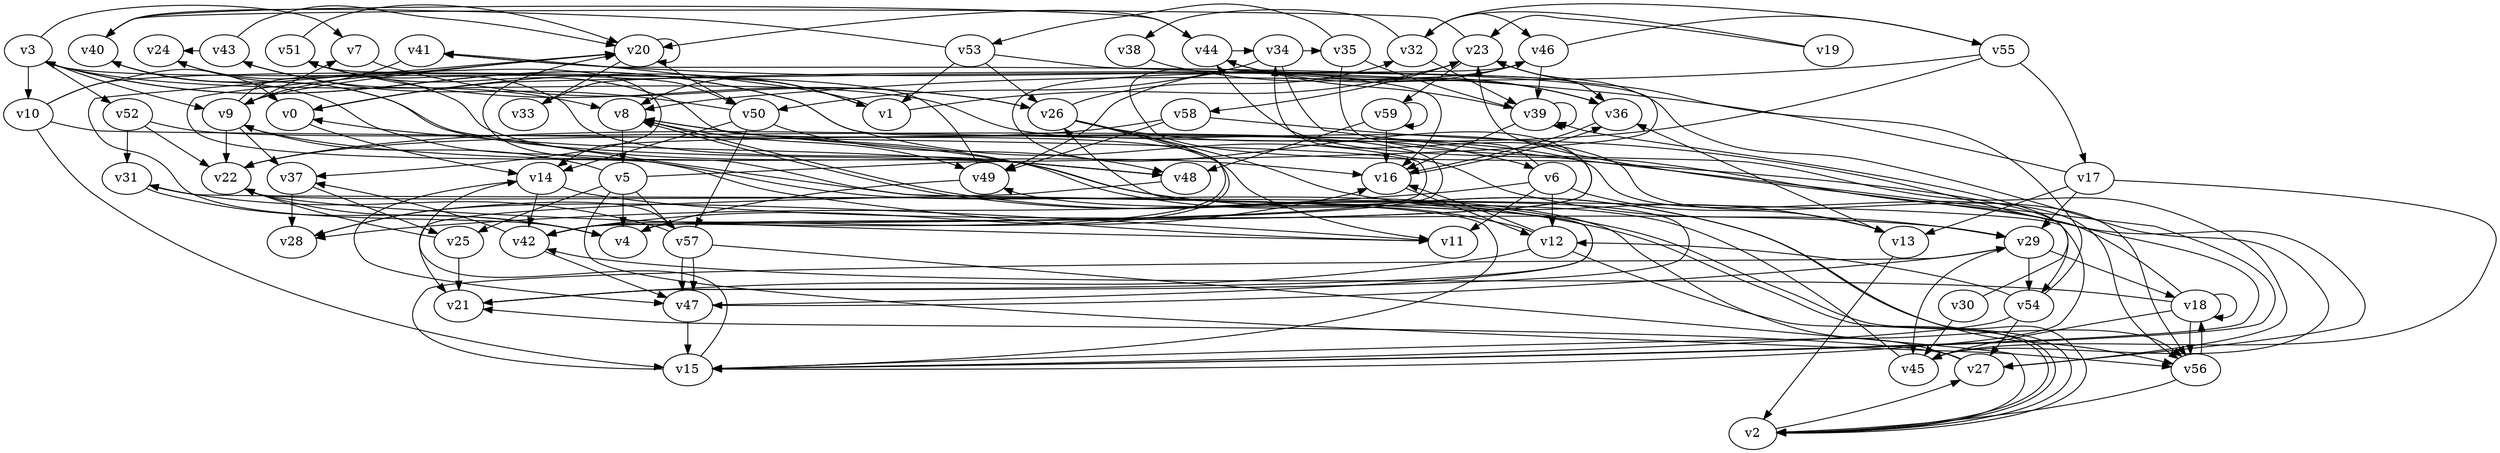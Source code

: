 // Benchmark game 78 - 60 vertices
digraph G {
    v0 [name="v0", player=0];
    v1 [name="v1", player=1, target=1];
    v2 [name="v2", player=0];
    v3 [name="v3", player=1];
    v4 [name="v4", player=0];
    v5 [name="v5", player=0];
    v6 [name="v6", player=0];
    v7 [name="v7", player=1];
    v8 [name="v8", player=0];
    v9 [name="v9", player=0];
    v10 [name="v10", player=0];
    v11 [name="v11", player=0];
    v12 [name="v12", player=1];
    v13 [name="v13", player=0];
    v14 [name="v14", player=0];
    v15 [name="v15", player=0];
    v16 [name="v16", player=1];
    v17 [name="v17", player=1, target=1];
    v18 [name="v18", player=1];
    v19 [name="v19", player=1];
    v20 [name="v20", player=1];
    v21 [name="v21", player=0];
    v22 [name="v22", player=1, target=1];
    v23 [name="v23", player=0];
    v24 [name="v24", player=0, target=1];
    v25 [name="v25", player=0];
    v26 [name="v26", player=1];
    v27 [name="v27", player=1];
    v28 [name="v28", player=1];
    v29 [name="v29", player=0];
    v30 [name="v30", player=0];
    v31 [name="v31", player=0, target=1];
    v32 [name="v32", player=0];
    v33 [name="v33", player=1];
    v34 [name="v34", player=1];
    v35 [name="v35", player=0];
    v36 [name="v36", player=1];
    v37 [name="v37", player=1];
    v38 [name="v38", player=1];
    v39 [name="v39", player=1];
    v40 [name="v40", player=1];
    v41 [name="v41", player=0];
    v42 [name="v42", player=0];
    v43 [name="v43", player=1];
    v44 [name="v44", player=0];
    v45 [name="v45", player=0];
    v46 [name="v46", player=0];
    v47 [name="v47", player=1];
    v48 [name="v48", player=1];
    v49 [name="v49", player=1, target=1];
    v50 [name="v50", player=0];
    v51 [name="v51", player=0, target=1];
    v52 [name="v52", player=1];
    v53 [name="v53", player=0, target=1];
    v54 [name="v54", player=0];
    v55 [name="v55", player=0];
    v56 [name="v56", player=0];
    v57 [name="v57", player=0];
    v58 [name="v58", player=0];
    v59 [name="v59", player=0, target=1];

    v0 -> v36 [constraint="time % 4 == 3"];
    v1 -> v0 [constraint="time >= 1"];
    v2 -> v8 [constraint="time == 17"];
    v3 -> v29 [constraint="time == 9"];
    v4 -> v34 [constraint="time % 5 == 3"];
    v5 -> v25;
    v6 -> v28 [constraint="time % 4 == 0"];
    v7 -> v26 [constraint="time >= 7"];
    v8 -> v56 [constraint="time == 1"];
    v9 -> v16 [constraint="time <= 6"];
    v10 -> v1 [constraint="time == 11"];
    v11 -> v20 [constraint="time % 5 == 1"];
    v12 -> v2 [constraint="time % 5 == 2"];
    v13 -> v36 [constraint="time == 5"];
    v14 -> v29 [constraint="time == 3"];
    v15 -> v56 [constraint="time % 4 == 1"];
    v16 -> v36 [constraint="time % 3 == 1"];
    v17 -> v13;
    v18 -> v23 [constraint="time % 2 == 0"];
    v19 -> v23 [constraint="time == 5"];
    v20 -> v33;
    v21 -> v26 [constraint="time % 5 == 2"];
    v22 -> v15 [constraint="(time >= 10) && (time <= 19)"];
    v23 -> v58 [constraint="time % 6 == 4"];
    v24 -> v48 [constraint="time == 12"];
    v25 -> v22 [constraint="time <= 18"];
    v26 -> v42 [constraint="time == 9"];
    v27 -> v21 [constraint="time >= 14"];
    v28 -> v57 [constraint="time <= 14"];
    v29 -> v47;
    v30 -> v45;
    v31 -> v4 [constraint="time >= 5"];
    v32 -> v39;
    v33 -> v36 [constraint="time <= 23"];
    v34 -> v15 [constraint="time >= 4"];
    v35 -> v53 [constraint="time >= 14"];
    v36 -> v16;
    v37 -> v28;
    v38 -> v36 [constraint="time <= 18"];
    v39 -> v16;
    v40 -> v48 [constraint="time % 6 == 1"];
    v41 -> v9;
    v42 -> v37 [constraint="time == 13"];
    v43 -> v8 [constraint="time % 5 == 1"];
    v44 -> v36 [constraint="time % 6 == 5"];
    v45 -> v49 [constraint="time <= 23"];
    v46 -> v54 [constraint="time <= 8"];
    v47 -> v15;
    v48 -> v0 [constraint="(time >= 8) && (time <= 17)"];
    v49 -> v3 [constraint="time % 2 == 1"];
    v50 -> v48;
    v51 -> v20 [constraint="time == 16"];
    v52 -> v22;
    v53 -> v40 [constraint="time >= 7"];
    v54 -> v23 [constraint="time == 18"];
    v55 -> v8 [constraint="time <= 9"];
    v56 -> v2;
    v57 -> v2 [constraint="time == 18"];
    v58 -> v27 [constraint="time >= 7"];
    v59 -> v59;
    v46 -> v39;
    v3 -> v52;
    v57 -> v47 [constraint="time <= 8"];
    v8 -> v49;
    v46 -> v55 [constraint="time == 12"];
    v55 -> v22 [constraint="time % 6 == 3"];
    v12 -> v21 [constraint="time % 5 == 0"];
    v35 -> v27 [constraint="(time % 4 == 0) || (time % 3 == 1)"];
    v45 -> v23 [constraint="time % 3 == 1"];
    v44 -> v20 [constraint="time == 7"];
    v5 -> v4;
    v34 -> v35 [constraint="time == 6"];
    v18 -> v56;
    v53 -> v26;
    v42 -> v47;
    v54 -> v15;
    v29 -> v18;
    v26 -> v13 [constraint="time % 2 == 1"];
    v14 -> v42 [constraint="time == 18"];
    v26 -> v32 [constraint="time >= 11"];
    v51 -> v42 [constraint="time == 17"];
    v53 -> v1;
    v50 -> v57 [constraint="(time >= 3) && (time <= 24)"];
    v55 -> v17 [constraint="time == 18"];
    v3 -> v9 [constraint="time <= 25"];
    v5 -> v41 [constraint="time % 5 == 3"];
    v56 -> v18;
    v16 -> v12 [constraint="(time % 3 == 0) || (time % 3 == 0)"];
    v34 -> v50 [constraint="time >= 6"];
    v3 -> v10;
    v35 -> v39 [constraint="time <= 18"];
    v25 -> v21;
    v48 -> v21 [constraint="time >= 13"];
    v59 -> v48;
    v12 -> v8 [constraint="time % 3 == 2"];
    v50 -> v14;
    v1 -> v8 [constraint="time == 18"];
    v6 -> v13;
    v0 -> v14;
    v12 -> v16 [constraint="time == 14"];
    v4 -> v46 [constraint="time % 5 == 3"];
    v23 -> v59 [constraint="time >= 8"];
    v54 -> v27;
    v30 -> v39 [constraint="time % 4 == 1"];
    v57 -> v47;
    v17 -> v41 [constraint="time == 1"];
    v5 -> v57;
    v14 -> v47 [constraint="time % 4 == 3"];
    v10 -> v15;
    v17 -> v45 [constraint="time <= 9"];
    v2 -> v8 [constraint="time % 5 == 0"];
    v51 -> v37 [constraint="time >= 13"];
    v58 -> v49;
    v29 -> v45;
    v10 -> v42 [constraint="time >= 5"];
    v3 -> v56 [constraint="time == 14"];
    v52 -> v56 [constraint="time >= 15"];
    v53 -> v16 [constraint="time % 6 == 3"];
    v46 -> v49 [constraint="(time >= 8) && (time <= 25)"];
    v40 -> v44 [constraint="time == 8"];
    v26 -> v6 [constraint="time % 6 == 1"];
    v59 -> v16;
    v23 -> v40 [constraint="time % 6 == 3"];
    v9 -> v50 [constraint="time % 3 == 1"];
    v32 -> v55 [constraint="time <= 10"];
    v9 -> v20 [constraint="time % 6 == 5"];
    v21 -> v24 [constraint="time == 17"];
    v18 -> v45;
    v32 -> v46 [constraint="time >= 4"];
    v31 -> v15 [constraint="time % 5 == 4"];
    v49 -> v4 [constraint="time >= 2"];
    v8 -> v5;
    v3 -> v7 [constraint="time % 6 == 0"];
    v15 -> v44 [constraint="time == 17"];
    v26 -> v51 [constraint="time <= 24"];
    v3 -> v42 [constraint="time <= 7"];
    v29 -> v54;
    v52 -> v31;
    v2 -> v51 [constraint="time % 3 == 2"];
    v9 -> v22;
    v39 -> v39;
    v22 -> v11 [constraint="time % 2 == 1"];
    v6 -> v11;
    v57 -> v31 [constraint="time <= 13"];
    v15 -> v14 [constraint="time % 3 == 0"];
    v1 -> v23 [constraint="time <= 9"];
    v9 -> v7 [constraint="time == 12"];
    v43 -> v20 [constraint="time % 4 == 3"];
    v54 -> v12 [constraint="time <= 5"];
    v44 -> v34 [constraint="time >= 4"];
    v18 -> v18 [constraint="time == 0"];
    v19 -> v32 [constraint="time >= 8"];
    v32 -> v38 [constraint="time % 4 == 0"];
    v17 -> v29;
    v10 -> v0 [constraint="time <= 24"];
    v43 -> v24 [constraint="time >= 11"];
    v22 -> v4 [constraint="time % 4 == 1"];
    v50 -> v43 [constraint="time == 8"];
    v39 -> v44 [constraint="time <= 17"];
    v27 -> v40 [constraint="time % 3 == 2"];
    v47 -> v20 [constraint="time == 8"];
    v11 -> v28 [constraint="time <= 20"];
    v20 -> v50;
    v58 -> v22 [constraint="time % 2 == 1"];
    v5 -> v56 [constraint="time == 17"];
    v5 -> v9 [constraint="time >= 3"];
    v1 -> v41 [constraint="time == 5"];
    v9 -> v37;
    v4 -> v20 [constraint="time <= 18"];
    v13 -> v2;
    v20 -> v20 [constraint="time >= 12"];
    v37 -> v25;
    v15 -> v29 [constraint="time % 3 == 2"];
    v26 -> v11 [constraint="time >= 12"];
    v18 -> v42 [constraint="time >= 3"];
    v2 -> v27 [constraint="time == 10"];
    v42 -> v16 [constraint="time % 2 == 1"];
    v6 -> v12;
    v6 -> v14 [constraint="time % 2 == 0"];
}
